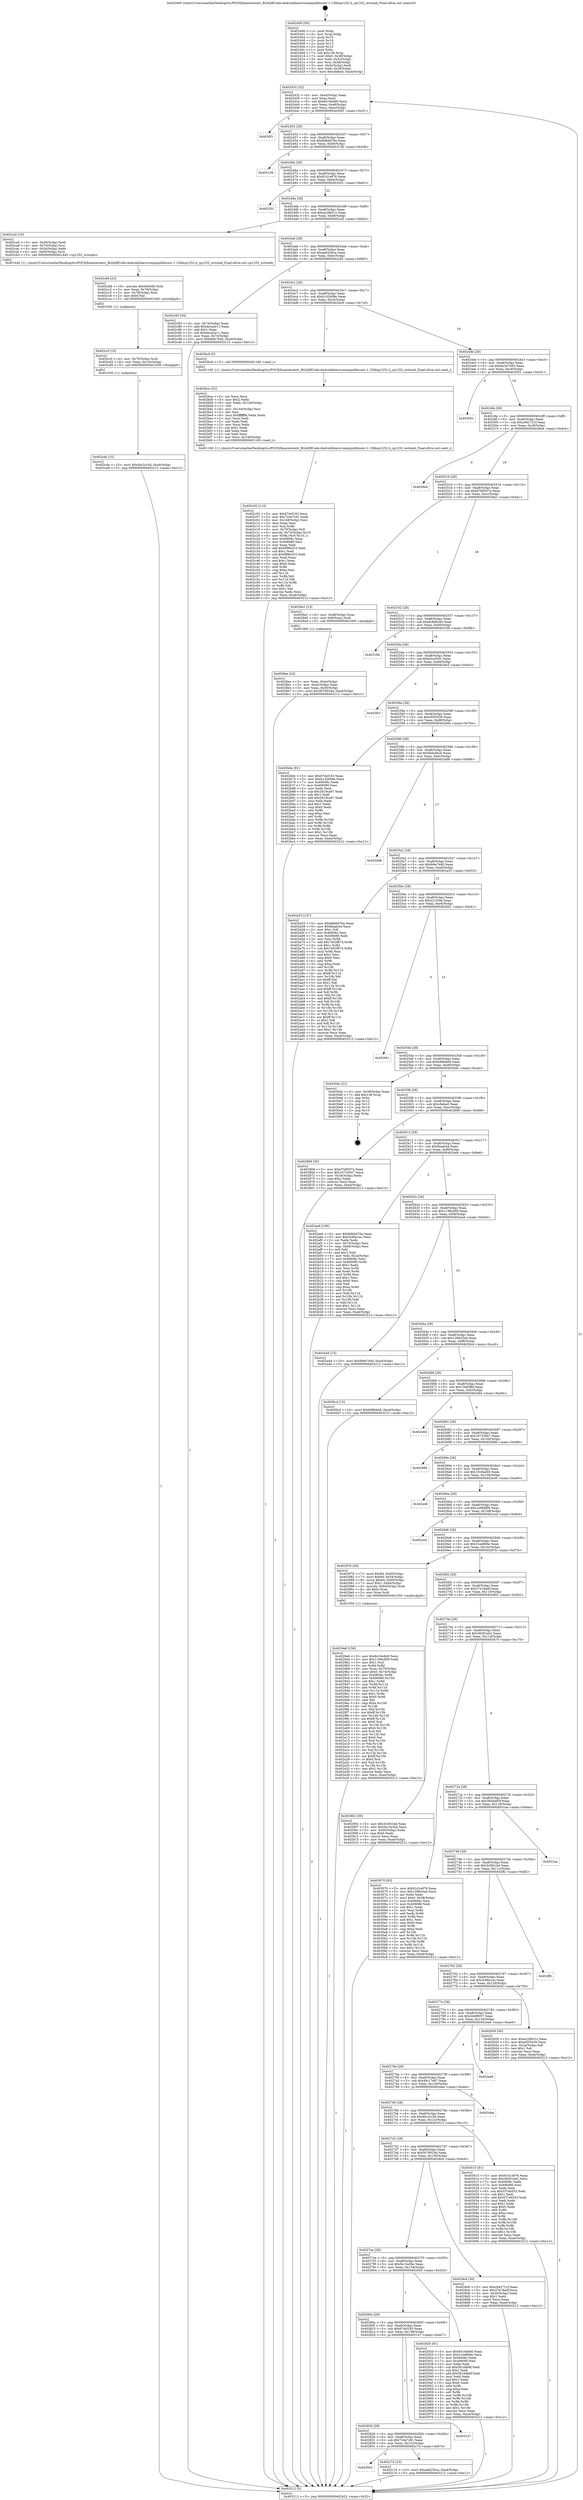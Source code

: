 digraph "0x402400" {
  label = "0x402400 (/mnt/c/Users/mathe/Desktop/tcc/POCII/binaries/extr_BGAQRCode-Androidzbarsrcmainjnilibiconv-1.15libcp1252.h_cp1252_wctomb_Final-ollvm.out::main(0))"
  labelloc = "t"
  node[shape=record]

  Entry [label="",width=0.3,height=0.3,shape=circle,fillcolor=black,style=filled]
  "0x402432" [label="{
     0x402432 [32]\l
     | [instrs]\l
     &nbsp;&nbsp;0x402432 \<+6\>: mov -0xa4(%rbp),%eax\l
     &nbsp;&nbsp;0x402438 \<+2\>: mov %eax,%ecx\l
     &nbsp;&nbsp;0x40243a \<+6\>: sub $0x8416e8d0,%ecx\l
     &nbsp;&nbsp;0x402440 \<+6\>: mov %eax,-0xa8(%rbp)\l
     &nbsp;&nbsp;0x402446 \<+6\>: mov %ecx,-0xac(%rbp)\l
     &nbsp;&nbsp;0x40244c \<+6\>: je 00000000004030f1 \<main+0xcf1\>\l
  }"]
  "0x4030f1" [label="{
     0x4030f1\l
  }", style=dashed]
  "0x402452" [label="{
     0x402452 [28]\l
     | [instrs]\l
     &nbsp;&nbsp;0x402452 \<+5\>: jmp 0000000000402457 \<main+0x57\>\l
     &nbsp;&nbsp;0x402457 \<+6\>: mov -0xa8(%rbp),%eax\l
     &nbsp;&nbsp;0x40245d \<+5\>: sub $0x8dbbd76a,%eax\l
     &nbsp;&nbsp;0x402462 \<+6\>: mov %eax,-0xb0(%rbp)\l
     &nbsp;&nbsp;0x402468 \<+6\>: je 0000000000403138 \<main+0xd38\>\l
  }"]
  Exit [label="",width=0.3,height=0.3,shape=circle,fillcolor=black,style=filled,peripheries=2]
  "0x403138" [label="{
     0x403138\l
  }", style=dashed]
  "0x40246e" [label="{
     0x40246e [28]\l
     | [instrs]\l
     &nbsp;&nbsp;0x40246e \<+5\>: jmp 0000000000402473 \<main+0x73\>\l
     &nbsp;&nbsp;0x402473 \<+6\>: mov -0xa8(%rbp),%eax\l
     &nbsp;&nbsp;0x402479 \<+5\>: sub $0x91d1e976,%eax\l
     &nbsp;&nbsp;0x40247e \<+6\>: mov %eax,-0xb4(%rbp)\l
     &nbsp;&nbsp;0x402484 \<+6\>: je 0000000000403201 \<main+0xe01\>\l
  }"]
  "0x402cde" [label="{
     0x402cde [15]\l
     | [instrs]\l
     &nbsp;&nbsp;0x402cde \<+10\>: movl $0x4bc2cc5d,-0xa4(%rbp)\l
     &nbsp;&nbsp;0x402ce8 \<+5\>: jmp 0000000000403212 \<main+0xe12\>\l
  }"]
  "0x403201" [label="{
     0x403201\l
  }", style=dashed]
  "0x40248a" [label="{
     0x40248a [28]\l
     | [instrs]\l
     &nbsp;&nbsp;0x40248a \<+5\>: jmp 000000000040248f \<main+0x8f\>\l
     &nbsp;&nbsp;0x40248f \<+6\>: mov -0xa8(%rbp),%eax\l
     &nbsp;&nbsp;0x402495 \<+5\>: sub $0xac29b51c,%eax\l
     &nbsp;&nbsp;0x40249a \<+6\>: mov %eax,-0xb8(%rbp)\l
     &nbsp;&nbsp;0x4024a0 \<+6\>: je 0000000000402ca5 \<main+0x8a5\>\l
  }"]
  "0x402ccf" [label="{
     0x402ccf [15]\l
     | [instrs]\l
     &nbsp;&nbsp;0x402ccf \<+4\>: mov -0x70(%rbp),%rdi\l
     &nbsp;&nbsp;0x402cd3 \<+6\>: mov %eax,-0x14c(%rbp)\l
     &nbsp;&nbsp;0x402cd9 \<+5\>: call 0000000000401030 \<free@plt\>\l
     | [calls]\l
     &nbsp;&nbsp;0x401030 \{1\} (unknown)\l
  }"]
  "0x402ca5" [label="{
     0x402ca5 [19]\l
     | [instrs]\l
     &nbsp;&nbsp;0x402ca5 \<+3\>: mov -0x50(%rbp),%edi\l
     &nbsp;&nbsp;0x402ca8 \<+4\>: mov -0x70(%rbp),%rsi\l
     &nbsp;&nbsp;0x402cac \<+3\>: mov -0x54(%rbp),%edx\l
     &nbsp;&nbsp;0x402caf \<+4\>: mov -0x60(%rbp),%rcx\l
     &nbsp;&nbsp;0x402cb3 \<+5\>: call 0000000000401440 \<cp1252_wctomb\>\l
     | [calls]\l
     &nbsp;&nbsp;0x401440 \{1\} (/mnt/c/Users/mathe/Desktop/tcc/POCII/binaries/extr_BGAQRCode-Androidzbarsrcmainjnilibiconv-1.15libcp1252.h_cp1252_wctomb_Final-ollvm.out::cp1252_wctomb)\l
  }"]
  "0x4024a6" [label="{
     0x4024a6 [28]\l
     | [instrs]\l
     &nbsp;&nbsp;0x4024a6 \<+5\>: jmp 00000000004024ab \<main+0xab\>\l
     &nbsp;&nbsp;0x4024ab \<+6\>: mov -0xa8(%rbp),%eax\l
     &nbsp;&nbsp;0x4024b1 \<+5\>: sub $0xae6256ca,%eax\l
     &nbsp;&nbsp;0x4024b6 \<+6\>: mov %eax,-0xbc(%rbp)\l
     &nbsp;&nbsp;0x4024bc \<+6\>: je 0000000000402c83 \<main+0x883\>\l
  }"]
  "0x402cb8" [label="{
     0x402cb8 [23]\l
     | [instrs]\l
     &nbsp;&nbsp;0x402cb8 \<+10\>: movabs $0x4040d6,%rdi\l
     &nbsp;&nbsp;0x402cc2 \<+3\>: mov %eax,-0x78(%rbp)\l
     &nbsp;&nbsp;0x402cc5 \<+3\>: mov -0x78(%rbp),%esi\l
     &nbsp;&nbsp;0x402cc8 \<+2\>: mov $0x0,%al\l
     &nbsp;&nbsp;0x402cca \<+5\>: call 0000000000401040 \<printf@plt\>\l
     | [calls]\l
     &nbsp;&nbsp;0x401040 \{1\} (unknown)\l
  }"]
  "0x402c83" [label="{
     0x402c83 [34]\l
     | [instrs]\l
     &nbsp;&nbsp;0x402c83 \<+3\>: mov -0x74(%rbp),%eax\l
     &nbsp;&nbsp;0x402c86 \<+5\>: add $0xdeca2e11,%eax\l
     &nbsp;&nbsp;0x402c8b \<+3\>: add $0x1,%eax\l
     &nbsp;&nbsp;0x402c8e \<+5\>: sub $0xdeca2e11,%eax\l
     &nbsp;&nbsp;0x402c93 \<+3\>: mov %eax,-0x74(%rbp)\l
     &nbsp;&nbsp;0x402c96 \<+10\>: movl $0xfe9e7d40,-0xa4(%rbp)\l
     &nbsp;&nbsp;0x402ca0 \<+5\>: jmp 0000000000403212 \<main+0xe12\>\l
  }"]
  "0x4024c2" [label="{
     0x4024c2 [28]\l
     | [instrs]\l
     &nbsp;&nbsp;0x4024c2 \<+5\>: jmp 00000000004024c7 \<main+0xc7\>\l
     &nbsp;&nbsp;0x4024c7 \<+6\>: mov -0xa8(%rbp),%eax\l
     &nbsp;&nbsp;0x4024cd \<+5\>: sub $0xb142b08e,%eax\l
     &nbsp;&nbsp;0x4024d2 \<+6\>: mov %eax,-0xc0(%rbp)\l
     &nbsp;&nbsp;0x4024d8 \<+6\>: je 0000000000402bc9 \<main+0x7c9\>\l
  }"]
  "0x402842" [label="{
     0x402842\l
  }", style=dashed]
  "0x402bc9" [label="{
     0x402bc9 [5]\l
     | [instrs]\l
     &nbsp;&nbsp;0x402bc9 \<+5\>: call 0000000000401160 \<next_i\>\l
     | [calls]\l
     &nbsp;&nbsp;0x401160 \{1\} (/mnt/c/Users/mathe/Desktop/tcc/POCII/binaries/extr_BGAQRCode-Androidzbarsrcmainjnilibiconv-1.15libcp1252.h_cp1252_wctomb_Final-ollvm.out::next_i)\l
  }"]
  "0x4024de" [label="{
     0x4024de [28]\l
     | [instrs]\l
     &nbsp;&nbsp;0x4024de \<+5\>: jmp 00000000004024e3 \<main+0xe3\>\l
     &nbsp;&nbsp;0x4024e3 \<+6\>: mov -0xa8(%rbp),%eax\l
     &nbsp;&nbsp;0x4024e9 \<+5\>: sub $0xbe3d7492,%eax\l
     &nbsp;&nbsp;0x4024ee \<+6\>: mov %eax,-0xc4(%rbp)\l
     &nbsp;&nbsp;0x4024f4 \<+6\>: je 0000000000403001 \<main+0xc01\>\l
  }"]
  "0x402c74" [label="{
     0x402c74 [15]\l
     | [instrs]\l
     &nbsp;&nbsp;0x402c74 \<+10\>: movl $0xae6256ca,-0xa4(%rbp)\l
     &nbsp;&nbsp;0x402c7e \<+5\>: jmp 0000000000403212 \<main+0xe12\>\l
  }"]
  "0x403001" [label="{
     0x403001\l
  }", style=dashed]
  "0x4024fa" [label="{
     0x4024fa [28]\l
     | [instrs]\l
     &nbsp;&nbsp;0x4024fa \<+5\>: jmp 00000000004024ff \<main+0xff\>\l
     &nbsp;&nbsp;0x4024ff \<+6\>: mov -0xa8(%rbp),%eax\l
     &nbsp;&nbsp;0x402505 \<+5\>: sub $0xc942721f,%eax\l
     &nbsp;&nbsp;0x40250a \<+6\>: mov %eax,-0xc8(%rbp)\l
     &nbsp;&nbsp;0x402510 \<+6\>: je 00000000004028e4 \<main+0x4e4\>\l
  }"]
  "0x402826" [label="{
     0x402826 [28]\l
     | [instrs]\l
     &nbsp;&nbsp;0x402826 \<+5\>: jmp 000000000040282b \<main+0x42b\>\l
     &nbsp;&nbsp;0x40282b \<+6\>: mov -0xa8(%rbp),%eax\l
     &nbsp;&nbsp;0x402831 \<+5\>: sub $0x72de7c61,%eax\l
     &nbsp;&nbsp;0x402836 \<+6\>: mov %eax,-0x13c(%rbp)\l
     &nbsp;&nbsp;0x40283c \<+6\>: je 0000000000402c74 \<main+0x874\>\l
  }"]
  "0x4028e4" [label="{
     0x4028e4\l
  }", style=dashed]
  "0x402516" [label="{
     0x402516 [28]\l
     | [instrs]\l
     &nbsp;&nbsp;0x402516 \<+5\>: jmp 000000000040251b \<main+0x11b\>\l
     &nbsp;&nbsp;0x40251b \<+6\>: mov -0xa8(%rbp),%eax\l
     &nbsp;&nbsp;0x402521 \<+5\>: sub $0xd7b8507a,%eax\l
     &nbsp;&nbsp;0x402526 \<+6\>: mov %eax,-0xcc(%rbp)\l
     &nbsp;&nbsp;0x40252c \<+6\>: je 00000000004028a1 \<main+0x4a1\>\l
  }"]
  "0x403147" [label="{
     0x403147\l
  }", style=dashed]
  "0x4028a1" [label="{
     0x4028a1 [13]\l
     | [instrs]\l
     &nbsp;&nbsp;0x4028a1 \<+4\>: mov -0x48(%rbp),%rax\l
     &nbsp;&nbsp;0x4028a5 \<+4\>: mov 0x8(%rax),%rdi\l
     &nbsp;&nbsp;0x4028a9 \<+5\>: call 0000000000401060 \<atoi@plt\>\l
     | [calls]\l
     &nbsp;&nbsp;0x401060 \{1\} (unknown)\l
  }"]
  "0x402532" [label="{
     0x402532 [28]\l
     | [instrs]\l
     &nbsp;&nbsp;0x402532 \<+5\>: jmp 0000000000402537 \<main+0x137\>\l
     &nbsp;&nbsp;0x402537 \<+6\>: mov -0xa8(%rbp),%eax\l
     &nbsp;&nbsp;0x40253d \<+5\>: sub $0xdc8dbc40,%eax\l
     &nbsp;&nbsp;0x402542 \<+6\>: mov %eax,-0xd0(%rbp)\l
     &nbsp;&nbsp;0x402548 \<+6\>: je 000000000040319b \<main+0xd9b\>\l
  }"]
  "0x402c02" [label="{
     0x402c02 [114]\l
     | [instrs]\l
     &nbsp;&nbsp;0x402c02 \<+5\>: mov $0x67dcf193,%ecx\l
     &nbsp;&nbsp;0x402c07 \<+5\>: mov $0x72de7c61,%edx\l
     &nbsp;&nbsp;0x402c0c \<+6\>: mov -0x148(%rbp),%esi\l
     &nbsp;&nbsp;0x402c12 \<+3\>: imul %eax,%esi\l
     &nbsp;&nbsp;0x402c15 \<+3\>: mov %sil,%r8b\l
     &nbsp;&nbsp;0x402c18 \<+4\>: mov -0x70(%rbp),%r9\l
     &nbsp;&nbsp;0x402c1c \<+4\>: movslq -0x74(%rbp),%r10\l
     &nbsp;&nbsp;0x402c20 \<+4\>: mov %r8b,(%r9,%r10,1)\l
     &nbsp;&nbsp;0x402c24 \<+7\>: mov 0x40606c,%eax\l
     &nbsp;&nbsp;0x402c2b \<+7\>: mov 0x406080,%esi\l
     &nbsp;&nbsp;0x402c32 \<+2\>: mov %eax,%edi\l
     &nbsp;&nbsp;0x402c34 \<+6\>: add $0x9f96cf10,%edi\l
     &nbsp;&nbsp;0x402c3a \<+3\>: sub $0x1,%edi\l
     &nbsp;&nbsp;0x402c3d \<+6\>: sub $0x9f96cf10,%edi\l
     &nbsp;&nbsp;0x402c43 \<+3\>: imul %edi,%eax\l
     &nbsp;&nbsp;0x402c46 \<+3\>: and $0x1,%eax\l
     &nbsp;&nbsp;0x402c49 \<+3\>: cmp $0x0,%eax\l
     &nbsp;&nbsp;0x402c4c \<+4\>: sete %r8b\l
     &nbsp;&nbsp;0x402c50 \<+3\>: cmp $0xa,%esi\l
     &nbsp;&nbsp;0x402c53 \<+4\>: setl %r11b\l
     &nbsp;&nbsp;0x402c57 \<+3\>: mov %r8b,%bl\l
     &nbsp;&nbsp;0x402c5a \<+3\>: and %r11b,%bl\l
     &nbsp;&nbsp;0x402c5d \<+3\>: xor %r11b,%r8b\l
     &nbsp;&nbsp;0x402c60 \<+3\>: or %r8b,%bl\l
     &nbsp;&nbsp;0x402c63 \<+3\>: test $0x1,%bl\l
     &nbsp;&nbsp;0x402c66 \<+3\>: cmovne %edx,%ecx\l
     &nbsp;&nbsp;0x402c69 \<+6\>: mov %ecx,-0xa4(%rbp)\l
     &nbsp;&nbsp;0x402c6f \<+5\>: jmp 0000000000403212 \<main+0xe12\>\l
  }"]
  "0x40319b" [label="{
     0x40319b\l
  }", style=dashed]
  "0x40254e" [label="{
     0x40254e [28]\l
     | [instrs]\l
     &nbsp;&nbsp;0x40254e \<+5\>: jmp 0000000000402553 \<main+0x153\>\l
     &nbsp;&nbsp;0x402553 \<+6\>: mov -0xa8(%rbp),%eax\l
     &nbsp;&nbsp;0x402559 \<+5\>: sub $0xe5cc02f1,%eax\l
     &nbsp;&nbsp;0x40255e \<+6\>: mov %eax,-0xd4(%rbp)\l
     &nbsp;&nbsp;0x402564 \<+6\>: je 0000000000402fe3 \<main+0xbe3\>\l
  }"]
  "0x402bce" [label="{
     0x402bce [52]\l
     | [instrs]\l
     &nbsp;&nbsp;0x402bce \<+2\>: xor %ecx,%ecx\l
     &nbsp;&nbsp;0x402bd0 \<+5\>: mov $0x2,%edx\l
     &nbsp;&nbsp;0x402bd5 \<+6\>: mov %edx,-0x144(%rbp)\l
     &nbsp;&nbsp;0x402bdb \<+1\>: cltd\l
     &nbsp;&nbsp;0x402bdc \<+6\>: mov -0x144(%rbp),%esi\l
     &nbsp;&nbsp;0x402be2 \<+2\>: idiv %esi\l
     &nbsp;&nbsp;0x402be4 \<+6\>: imul $0xfffffffe,%edx,%edx\l
     &nbsp;&nbsp;0x402bea \<+2\>: mov %ecx,%edi\l
     &nbsp;&nbsp;0x402bec \<+2\>: sub %edx,%edi\l
     &nbsp;&nbsp;0x402bee \<+2\>: mov %ecx,%edx\l
     &nbsp;&nbsp;0x402bf0 \<+3\>: sub $0x1,%edx\l
     &nbsp;&nbsp;0x402bf3 \<+2\>: add %edx,%edi\l
     &nbsp;&nbsp;0x402bf5 \<+2\>: sub %edi,%ecx\l
     &nbsp;&nbsp;0x402bf7 \<+6\>: mov %ecx,-0x148(%rbp)\l
     &nbsp;&nbsp;0x402bfd \<+5\>: call 0000000000401160 \<next_i\>\l
     | [calls]\l
     &nbsp;&nbsp;0x401160 \{1\} (/mnt/c/Users/mathe/Desktop/tcc/POCII/binaries/extr_BGAQRCode-Androidzbarsrcmainjnilibiconv-1.15libcp1252.h_cp1252_wctomb_Final-ollvm.out::next_i)\l
  }"]
  "0x402fe3" [label="{
     0x402fe3\l
  }", style=dashed]
  "0x40256a" [label="{
     0x40256a [28]\l
     | [instrs]\l
     &nbsp;&nbsp;0x40256a \<+5\>: jmp 000000000040256f \<main+0x16f\>\l
     &nbsp;&nbsp;0x40256f \<+6\>: mov -0xa8(%rbp),%eax\l
     &nbsp;&nbsp;0x402575 \<+5\>: sub $0xef2f3439,%eax\l
     &nbsp;&nbsp;0x40257a \<+6\>: mov %eax,-0xd8(%rbp)\l
     &nbsp;&nbsp;0x402580 \<+6\>: je 0000000000402b6e \<main+0x76e\>\l
  }"]
  "0x4029a8" [label="{
     0x4029a8 [156]\l
     | [instrs]\l
     &nbsp;&nbsp;0x4029a8 \<+5\>: mov $0x8416e8d0,%ecx\l
     &nbsp;&nbsp;0x4029ad \<+5\>: mov $0x1198cd09,%edx\l
     &nbsp;&nbsp;0x4029b2 \<+3\>: mov $0x1,%sil\l
     &nbsp;&nbsp;0x4029b5 \<+3\>: xor %r8d,%r8d\l
     &nbsp;&nbsp;0x4029b8 \<+4\>: mov %rax,-0x70(%rbp)\l
     &nbsp;&nbsp;0x4029bc \<+7\>: movl $0x0,-0x74(%rbp)\l
     &nbsp;&nbsp;0x4029c3 \<+8\>: mov 0x40606c,%r9d\l
     &nbsp;&nbsp;0x4029cb \<+8\>: mov 0x406080,%r10d\l
     &nbsp;&nbsp;0x4029d3 \<+4\>: sub $0x1,%r8d\l
     &nbsp;&nbsp;0x4029d7 \<+3\>: mov %r9d,%r11d\l
     &nbsp;&nbsp;0x4029da \<+3\>: add %r8d,%r11d\l
     &nbsp;&nbsp;0x4029dd \<+4\>: imul %r11d,%r9d\l
     &nbsp;&nbsp;0x4029e1 \<+4\>: and $0x1,%r9d\l
     &nbsp;&nbsp;0x4029e5 \<+4\>: cmp $0x0,%r9d\l
     &nbsp;&nbsp;0x4029e9 \<+3\>: sete %bl\l
     &nbsp;&nbsp;0x4029ec \<+4\>: cmp $0xa,%r10d\l
     &nbsp;&nbsp;0x4029f0 \<+4\>: setl %r14b\l
     &nbsp;&nbsp;0x4029f4 \<+3\>: mov %bl,%r15b\l
     &nbsp;&nbsp;0x4029f7 \<+4\>: xor $0xff,%r15b\l
     &nbsp;&nbsp;0x4029fb \<+3\>: mov %r14b,%r12b\l
     &nbsp;&nbsp;0x4029fe \<+4\>: xor $0xff,%r12b\l
     &nbsp;&nbsp;0x402a02 \<+4\>: xor $0x0,%sil\l
     &nbsp;&nbsp;0x402a06 \<+3\>: mov %r15b,%r13b\l
     &nbsp;&nbsp;0x402a09 \<+4\>: and $0x0,%r13b\l
     &nbsp;&nbsp;0x402a0d \<+3\>: and %sil,%bl\l
     &nbsp;&nbsp;0x402a10 \<+3\>: mov %r12b,%al\l
     &nbsp;&nbsp;0x402a13 \<+2\>: and $0x0,%al\l
     &nbsp;&nbsp;0x402a15 \<+3\>: and %sil,%r14b\l
     &nbsp;&nbsp;0x402a18 \<+3\>: or %bl,%r13b\l
     &nbsp;&nbsp;0x402a1b \<+3\>: or %r14b,%al\l
     &nbsp;&nbsp;0x402a1e \<+3\>: xor %al,%r13b\l
     &nbsp;&nbsp;0x402a21 \<+3\>: or %r12b,%r15b\l
     &nbsp;&nbsp;0x402a24 \<+4\>: xor $0xff,%r15b\l
     &nbsp;&nbsp;0x402a28 \<+4\>: or $0x0,%sil\l
     &nbsp;&nbsp;0x402a2c \<+3\>: and %sil,%r15b\l
     &nbsp;&nbsp;0x402a2f \<+3\>: or %r15b,%r13b\l
     &nbsp;&nbsp;0x402a32 \<+4\>: test $0x1,%r13b\l
     &nbsp;&nbsp;0x402a36 \<+3\>: cmovne %edx,%ecx\l
     &nbsp;&nbsp;0x402a39 \<+6\>: mov %ecx,-0xa4(%rbp)\l
     &nbsp;&nbsp;0x402a3f \<+5\>: jmp 0000000000403212 \<main+0xe12\>\l
  }"]
  "0x402b6e" [label="{
     0x402b6e [91]\l
     | [instrs]\l
     &nbsp;&nbsp;0x402b6e \<+5\>: mov $0x67dcf193,%eax\l
     &nbsp;&nbsp;0x402b73 \<+5\>: mov $0xb142b08e,%ecx\l
     &nbsp;&nbsp;0x402b78 \<+7\>: mov 0x40606c,%edx\l
     &nbsp;&nbsp;0x402b7f \<+7\>: mov 0x406080,%esi\l
     &nbsp;&nbsp;0x402b86 \<+2\>: mov %edx,%edi\l
     &nbsp;&nbsp;0x402b88 \<+6\>: sub $0x2619ca97,%edi\l
     &nbsp;&nbsp;0x402b8e \<+3\>: sub $0x1,%edi\l
     &nbsp;&nbsp;0x402b91 \<+6\>: add $0x2619ca97,%edi\l
     &nbsp;&nbsp;0x402b97 \<+3\>: imul %edi,%edx\l
     &nbsp;&nbsp;0x402b9a \<+3\>: and $0x1,%edx\l
     &nbsp;&nbsp;0x402b9d \<+3\>: cmp $0x0,%edx\l
     &nbsp;&nbsp;0x402ba0 \<+4\>: sete %r8b\l
     &nbsp;&nbsp;0x402ba4 \<+3\>: cmp $0xa,%esi\l
     &nbsp;&nbsp;0x402ba7 \<+4\>: setl %r9b\l
     &nbsp;&nbsp;0x402bab \<+3\>: mov %r8b,%r10b\l
     &nbsp;&nbsp;0x402bae \<+3\>: and %r9b,%r10b\l
     &nbsp;&nbsp;0x402bb1 \<+3\>: xor %r9b,%r8b\l
     &nbsp;&nbsp;0x402bb4 \<+3\>: or %r8b,%r10b\l
     &nbsp;&nbsp;0x402bb7 \<+4\>: test $0x1,%r10b\l
     &nbsp;&nbsp;0x402bbb \<+3\>: cmovne %ecx,%eax\l
     &nbsp;&nbsp;0x402bbe \<+6\>: mov %eax,-0xa4(%rbp)\l
     &nbsp;&nbsp;0x402bc4 \<+5\>: jmp 0000000000403212 \<main+0xe12\>\l
  }"]
  "0x402586" [label="{
     0x402586 [28]\l
     | [instrs]\l
     &nbsp;&nbsp;0x402586 \<+5\>: jmp 000000000040258b \<main+0x18b\>\l
     &nbsp;&nbsp;0x40258b \<+6\>: mov -0xa8(%rbp),%eax\l
     &nbsp;&nbsp;0x402591 \<+5\>: sub $0xfddcbbcb,%eax\l
     &nbsp;&nbsp;0x402596 \<+6\>: mov %eax,-0xdc(%rbp)\l
     &nbsp;&nbsp;0x40259c \<+6\>: je 0000000000402dd6 \<main+0x9d6\>\l
  }"]
  "0x40280a" [label="{
     0x40280a [28]\l
     | [instrs]\l
     &nbsp;&nbsp;0x40280a \<+5\>: jmp 000000000040280f \<main+0x40f\>\l
     &nbsp;&nbsp;0x40280f \<+6\>: mov -0xa8(%rbp),%eax\l
     &nbsp;&nbsp;0x402815 \<+5\>: sub $0x67dcf193,%eax\l
     &nbsp;&nbsp;0x40281a \<+6\>: mov %eax,-0x138(%rbp)\l
     &nbsp;&nbsp;0x402820 \<+6\>: je 0000000000403147 \<main+0xd47\>\l
  }"]
  "0x402dd6" [label="{
     0x402dd6\l
  }", style=dashed]
  "0x4025a2" [label="{
     0x4025a2 [28]\l
     | [instrs]\l
     &nbsp;&nbsp;0x4025a2 \<+5\>: jmp 00000000004025a7 \<main+0x1a7\>\l
     &nbsp;&nbsp;0x4025a7 \<+6\>: mov -0xa8(%rbp),%eax\l
     &nbsp;&nbsp;0x4025ad \<+5\>: sub $0xfe9e7d40,%eax\l
     &nbsp;&nbsp;0x4025b2 \<+6\>: mov %eax,-0xe0(%rbp)\l
     &nbsp;&nbsp;0x4025b8 \<+6\>: je 0000000000402a53 \<main+0x653\>\l
  }"]
  "0x402920" [label="{
     0x402920 [91]\l
     | [instrs]\l
     &nbsp;&nbsp;0x402920 \<+5\>: mov $0x8416e8d0,%eax\l
     &nbsp;&nbsp;0x402925 \<+5\>: mov $0x31ee866e,%ecx\l
     &nbsp;&nbsp;0x40292a \<+7\>: mov 0x40606c,%edx\l
     &nbsp;&nbsp;0x402931 \<+7\>: mov 0x406080,%esi\l
     &nbsp;&nbsp;0x402938 \<+2\>: mov %edx,%edi\l
     &nbsp;&nbsp;0x40293a \<+6\>: sub $0x581d4b6f,%edi\l
     &nbsp;&nbsp;0x402940 \<+3\>: sub $0x1,%edi\l
     &nbsp;&nbsp;0x402943 \<+6\>: add $0x581d4b6f,%edi\l
     &nbsp;&nbsp;0x402949 \<+3\>: imul %edi,%edx\l
     &nbsp;&nbsp;0x40294c \<+3\>: and $0x1,%edx\l
     &nbsp;&nbsp;0x40294f \<+3\>: cmp $0x0,%edx\l
     &nbsp;&nbsp;0x402952 \<+4\>: sete %r8b\l
     &nbsp;&nbsp;0x402956 \<+3\>: cmp $0xa,%esi\l
     &nbsp;&nbsp;0x402959 \<+4\>: setl %r9b\l
     &nbsp;&nbsp;0x40295d \<+3\>: mov %r8b,%r10b\l
     &nbsp;&nbsp;0x402960 \<+3\>: and %r9b,%r10b\l
     &nbsp;&nbsp;0x402963 \<+3\>: xor %r9b,%r8b\l
     &nbsp;&nbsp;0x402966 \<+3\>: or %r8b,%r10b\l
     &nbsp;&nbsp;0x402969 \<+4\>: test $0x1,%r10b\l
     &nbsp;&nbsp;0x40296d \<+3\>: cmovne %ecx,%eax\l
     &nbsp;&nbsp;0x402970 \<+6\>: mov %eax,-0xa4(%rbp)\l
     &nbsp;&nbsp;0x402976 \<+5\>: jmp 0000000000403212 \<main+0xe12\>\l
  }"]
  "0x402a53" [label="{
     0x402a53 [147]\l
     | [instrs]\l
     &nbsp;&nbsp;0x402a53 \<+5\>: mov $0x8dbbd76a,%eax\l
     &nbsp;&nbsp;0x402a58 \<+5\>: mov $0xfbaab44,%ecx\l
     &nbsp;&nbsp;0x402a5d \<+2\>: mov $0x1,%dl\l
     &nbsp;&nbsp;0x402a5f \<+7\>: mov 0x40606c,%esi\l
     &nbsp;&nbsp;0x402a66 \<+7\>: mov 0x406080,%edi\l
     &nbsp;&nbsp;0x402a6d \<+3\>: mov %esi,%r8d\l
     &nbsp;&nbsp;0x402a70 \<+7\>: add $0x7402f874,%r8d\l
     &nbsp;&nbsp;0x402a77 \<+4\>: sub $0x1,%r8d\l
     &nbsp;&nbsp;0x402a7b \<+7\>: sub $0x7402f874,%r8d\l
     &nbsp;&nbsp;0x402a82 \<+4\>: imul %r8d,%esi\l
     &nbsp;&nbsp;0x402a86 \<+3\>: and $0x1,%esi\l
     &nbsp;&nbsp;0x402a89 \<+3\>: cmp $0x0,%esi\l
     &nbsp;&nbsp;0x402a8c \<+4\>: sete %r9b\l
     &nbsp;&nbsp;0x402a90 \<+3\>: cmp $0xa,%edi\l
     &nbsp;&nbsp;0x402a93 \<+4\>: setl %r10b\l
     &nbsp;&nbsp;0x402a97 \<+3\>: mov %r9b,%r11b\l
     &nbsp;&nbsp;0x402a9a \<+4\>: xor $0xff,%r11b\l
     &nbsp;&nbsp;0x402a9e \<+3\>: mov %r10b,%bl\l
     &nbsp;&nbsp;0x402aa1 \<+3\>: xor $0xff,%bl\l
     &nbsp;&nbsp;0x402aa4 \<+3\>: xor $0x1,%dl\l
     &nbsp;&nbsp;0x402aa7 \<+3\>: mov %r11b,%r14b\l
     &nbsp;&nbsp;0x402aaa \<+4\>: and $0xff,%r14b\l
     &nbsp;&nbsp;0x402aae \<+3\>: and %dl,%r9b\l
     &nbsp;&nbsp;0x402ab1 \<+3\>: mov %bl,%r15b\l
     &nbsp;&nbsp;0x402ab4 \<+4\>: and $0xff,%r15b\l
     &nbsp;&nbsp;0x402ab8 \<+3\>: and %dl,%r10b\l
     &nbsp;&nbsp;0x402abb \<+3\>: or %r9b,%r14b\l
     &nbsp;&nbsp;0x402abe \<+3\>: or %r10b,%r15b\l
     &nbsp;&nbsp;0x402ac1 \<+3\>: xor %r15b,%r14b\l
     &nbsp;&nbsp;0x402ac4 \<+3\>: or %bl,%r11b\l
     &nbsp;&nbsp;0x402ac7 \<+4\>: xor $0xff,%r11b\l
     &nbsp;&nbsp;0x402acb \<+3\>: or $0x1,%dl\l
     &nbsp;&nbsp;0x402ace \<+3\>: and %dl,%r11b\l
     &nbsp;&nbsp;0x402ad1 \<+3\>: or %r11b,%r14b\l
     &nbsp;&nbsp;0x402ad4 \<+4\>: test $0x1,%r14b\l
     &nbsp;&nbsp;0x402ad8 \<+3\>: cmovne %ecx,%eax\l
     &nbsp;&nbsp;0x402adb \<+6\>: mov %eax,-0xa4(%rbp)\l
     &nbsp;&nbsp;0x402ae1 \<+5\>: jmp 0000000000403212 \<main+0xe12\>\l
  }"]
  "0x4025be" [label="{
     0x4025be [28]\l
     | [instrs]\l
     &nbsp;&nbsp;0x4025be \<+5\>: jmp 00000000004025c3 \<main+0x1c3\>\l
     &nbsp;&nbsp;0x4025c3 \<+6\>: mov -0xa8(%rbp),%eax\l
     &nbsp;&nbsp;0x4025c9 \<+5\>: sub $0x22193fa,%eax\l
     &nbsp;&nbsp;0x4025ce \<+6\>: mov %eax,-0xe4(%rbp)\l
     &nbsp;&nbsp;0x4025d4 \<+6\>: je 0000000000402f41 \<main+0xb41\>\l
  }"]
  "0x4027ee" [label="{
     0x4027ee [28]\l
     | [instrs]\l
     &nbsp;&nbsp;0x4027ee \<+5\>: jmp 00000000004027f3 \<main+0x3f3\>\l
     &nbsp;&nbsp;0x4027f3 \<+6\>: mov -0xa8(%rbp),%eax\l
     &nbsp;&nbsp;0x4027f9 \<+5\>: sub $0x5e15a3be,%eax\l
     &nbsp;&nbsp;0x4027fe \<+6\>: mov %eax,-0x134(%rbp)\l
     &nbsp;&nbsp;0x402804 \<+6\>: je 0000000000402920 \<main+0x520\>\l
  }"]
  "0x402f41" [label="{
     0x402f41\l
  }", style=dashed]
  "0x4025da" [label="{
     0x4025da [28]\l
     | [instrs]\l
     &nbsp;&nbsp;0x4025da \<+5\>: jmp 00000000004025df \<main+0x1df\>\l
     &nbsp;&nbsp;0x4025df \<+6\>: mov -0xa8(%rbp),%eax\l
     &nbsp;&nbsp;0x4025e5 \<+5\>: sub $0xb98bbb8,%eax\l
     &nbsp;&nbsp;0x4025ea \<+6\>: mov %eax,-0xe8(%rbp)\l
     &nbsp;&nbsp;0x4025f0 \<+6\>: je 00000000004030dc \<main+0xcdc\>\l
  }"]
  "0x4028c6" [label="{
     0x4028c6 [30]\l
     | [instrs]\l
     &nbsp;&nbsp;0x4028c6 \<+5\>: mov $0xc942721f,%eax\l
     &nbsp;&nbsp;0x4028cb \<+5\>: mov $0x37e18adf,%ecx\l
     &nbsp;&nbsp;0x4028d0 \<+3\>: mov -0x30(%rbp),%edx\l
     &nbsp;&nbsp;0x4028d3 \<+3\>: cmp $0x1,%edx\l
     &nbsp;&nbsp;0x4028d6 \<+3\>: cmovl %ecx,%eax\l
     &nbsp;&nbsp;0x4028d9 \<+6\>: mov %eax,-0xa4(%rbp)\l
     &nbsp;&nbsp;0x4028df \<+5\>: jmp 0000000000403212 \<main+0xe12\>\l
  }"]
  "0x4030dc" [label="{
     0x4030dc [21]\l
     | [instrs]\l
     &nbsp;&nbsp;0x4030dc \<+3\>: mov -0x38(%rbp),%eax\l
     &nbsp;&nbsp;0x4030df \<+7\>: add $0x138,%rsp\l
     &nbsp;&nbsp;0x4030e6 \<+1\>: pop %rbx\l
     &nbsp;&nbsp;0x4030e7 \<+2\>: pop %r12\l
     &nbsp;&nbsp;0x4030e9 \<+2\>: pop %r13\l
     &nbsp;&nbsp;0x4030eb \<+2\>: pop %r14\l
     &nbsp;&nbsp;0x4030ed \<+2\>: pop %r15\l
     &nbsp;&nbsp;0x4030ef \<+1\>: pop %rbp\l
     &nbsp;&nbsp;0x4030f0 \<+1\>: ret\l
  }"]
  "0x4025f6" [label="{
     0x4025f6 [28]\l
     | [instrs]\l
     &nbsp;&nbsp;0x4025f6 \<+5\>: jmp 00000000004025fb \<main+0x1fb\>\l
     &nbsp;&nbsp;0x4025fb \<+6\>: mov -0xa8(%rbp),%eax\l
     &nbsp;&nbsp;0x402601 \<+5\>: sub $0xcfafea0,%eax\l
     &nbsp;&nbsp;0x402606 \<+6\>: mov %eax,-0xec(%rbp)\l
     &nbsp;&nbsp;0x40260c \<+6\>: je 0000000000402868 \<main+0x468\>\l
  }"]
  "0x4027d2" [label="{
     0x4027d2 [28]\l
     | [instrs]\l
     &nbsp;&nbsp;0x4027d2 \<+5\>: jmp 00000000004027d7 \<main+0x3d7\>\l
     &nbsp;&nbsp;0x4027d7 \<+6\>: mov -0xa8(%rbp),%eax\l
     &nbsp;&nbsp;0x4027dd \<+5\>: sub $0x5b78024d,%eax\l
     &nbsp;&nbsp;0x4027e2 \<+6\>: mov %eax,-0x130(%rbp)\l
     &nbsp;&nbsp;0x4027e8 \<+6\>: je 00000000004028c6 \<main+0x4c6\>\l
  }"]
  "0x402868" [label="{
     0x402868 [30]\l
     | [instrs]\l
     &nbsp;&nbsp;0x402868 \<+5\>: mov $0xd7b8507a,%eax\l
     &nbsp;&nbsp;0x40286d \<+5\>: mov $0x16732647,%ecx\l
     &nbsp;&nbsp;0x402872 \<+3\>: mov -0x34(%rbp),%edx\l
     &nbsp;&nbsp;0x402875 \<+3\>: cmp $0x2,%edx\l
     &nbsp;&nbsp;0x402878 \<+3\>: cmovne %ecx,%eax\l
     &nbsp;&nbsp;0x40287b \<+6\>: mov %eax,-0xa4(%rbp)\l
     &nbsp;&nbsp;0x402881 \<+5\>: jmp 0000000000403212 \<main+0xe12\>\l
  }"]
  "0x402612" [label="{
     0x402612 [28]\l
     | [instrs]\l
     &nbsp;&nbsp;0x402612 \<+5\>: jmp 0000000000402617 \<main+0x217\>\l
     &nbsp;&nbsp;0x402617 \<+6\>: mov -0xa8(%rbp),%eax\l
     &nbsp;&nbsp;0x40261d \<+5\>: sub $0xfbaab44,%eax\l
     &nbsp;&nbsp;0x402622 \<+6\>: mov %eax,-0xf0(%rbp)\l
     &nbsp;&nbsp;0x402628 \<+6\>: je 0000000000402ae6 \<main+0x6e6\>\l
  }"]
  "0x403212" [label="{
     0x403212 [5]\l
     | [instrs]\l
     &nbsp;&nbsp;0x403212 \<+5\>: jmp 0000000000402432 \<main+0x32\>\l
  }"]
  "0x402400" [label="{
     0x402400 [50]\l
     | [instrs]\l
     &nbsp;&nbsp;0x402400 \<+1\>: push %rbp\l
     &nbsp;&nbsp;0x402401 \<+3\>: mov %rsp,%rbp\l
     &nbsp;&nbsp;0x402404 \<+2\>: push %r15\l
     &nbsp;&nbsp;0x402406 \<+2\>: push %r14\l
     &nbsp;&nbsp;0x402408 \<+2\>: push %r13\l
     &nbsp;&nbsp;0x40240a \<+2\>: push %r12\l
     &nbsp;&nbsp;0x40240c \<+1\>: push %rbx\l
     &nbsp;&nbsp;0x40240d \<+7\>: sub $0x138,%rsp\l
     &nbsp;&nbsp;0x402414 \<+7\>: movl $0x0,-0x38(%rbp)\l
     &nbsp;&nbsp;0x40241b \<+3\>: mov %edi,-0x3c(%rbp)\l
     &nbsp;&nbsp;0x40241e \<+4\>: mov %rsi,-0x48(%rbp)\l
     &nbsp;&nbsp;0x402422 \<+3\>: mov -0x3c(%rbp),%edi\l
     &nbsp;&nbsp;0x402425 \<+3\>: mov %edi,-0x34(%rbp)\l
     &nbsp;&nbsp;0x402428 \<+10\>: movl $0xcfafea0,-0xa4(%rbp)\l
  }"]
  "0x4028ae" [label="{
     0x4028ae [24]\l
     | [instrs]\l
     &nbsp;&nbsp;0x4028ae \<+3\>: mov %eax,-0x4c(%rbp)\l
     &nbsp;&nbsp;0x4028b1 \<+3\>: mov -0x4c(%rbp),%eax\l
     &nbsp;&nbsp;0x4028b4 \<+3\>: mov %eax,-0x30(%rbp)\l
     &nbsp;&nbsp;0x4028b7 \<+10\>: movl $0x5b78024d,-0xa4(%rbp)\l
     &nbsp;&nbsp;0x4028c1 \<+5\>: jmp 0000000000403212 \<main+0xe12\>\l
  }"]
  "0x403015" [label="{
     0x403015 [91]\l
     | [instrs]\l
     &nbsp;&nbsp;0x403015 \<+5\>: mov $0x91d1e976,%eax\l
     &nbsp;&nbsp;0x40301a \<+5\>: mov $0x38281eb2,%ecx\l
     &nbsp;&nbsp;0x40301f \<+7\>: mov 0x40606c,%edx\l
     &nbsp;&nbsp;0x403026 \<+7\>: mov 0x406080,%esi\l
     &nbsp;&nbsp;0x40302d \<+2\>: mov %edx,%edi\l
     &nbsp;&nbsp;0x40302f \<+6\>: sub $0x537eb553,%edi\l
     &nbsp;&nbsp;0x403035 \<+3\>: sub $0x1,%edi\l
     &nbsp;&nbsp;0x403038 \<+6\>: add $0x537eb553,%edi\l
     &nbsp;&nbsp;0x40303e \<+3\>: imul %edi,%edx\l
     &nbsp;&nbsp;0x403041 \<+3\>: and $0x1,%edx\l
     &nbsp;&nbsp;0x403044 \<+3\>: cmp $0x0,%edx\l
     &nbsp;&nbsp;0x403047 \<+4\>: sete %r8b\l
     &nbsp;&nbsp;0x40304b \<+3\>: cmp $0xa,%esi\l
     &nbsp;&nbsp;0x40304e \<+4\>: setl %r9b\l
     &nbsp;&nbsp;0x403052 \<+3\>: mov %r8b,%r10b\l
     &nbsp;&nbsp;0x403055 \<+3\>: and %r9b,%r10b\l
     &nbsp;&nbsp;0x403058 \<+3\>: xor %r9b,%r8b\l
     &nbsp;&nbsp;0x40305b \<+3\>: or %r8b,%r10b\l
     &nbsp;&nbsp;0x40305e \<+4\>: test $0x1,%r10b\l
     &nbsp;&nbsp;0x403062 \<+3\>: cmovne %ecx,%eax\l
     &nbsp;&nbsp;0x403065 \<+6\>: mov %eax,-0xa4(%rbp)\l
     &nbsp;&nbsp;0x40306b \<+5\>: jmp 0000000000403212 \<main+0xe12\>\l
  }"]
  "0x402ae6" [label="{
     0x402ae6 [106]\l
     | [instrs]\l
     &nbsp;&nbsp;0x402ae6 \<+5\>: mov $0x8dbbd76a,%eax\l
     &nbsp;&nbsp;0x402aeb \<+5\>: mov $0x3c66a1ac,%ecx\l
     &nbsp;&nbsp;0x402af0 \<+2\>: xor %edx,%edx\l
     &nbsp;&nbsp;0x402af2 \<+3\>: mov -0x74(%rbp),%esi\l
     &nbsp;&nbsp;0x402af5 \<+3\>: cmp -0x64(%rbp),%esi\l
     &nbsp;&nbsp;0x402af8 \<+4\>: setl %dil\l
     &nbsp;&nbsp;0x402afc \<+4\>: and $0x1,%dil\l
     &nbsp;&nbsp;0x402b00 \<+4\>: mov %dil,-0x2a(%rbp)\l
     &nbsp;&nbsp;0x402b04 \<+7\>: mov 0x40606c,%esi\l
     &nbsp;&nbsp;0x402b0b \<+8\>: mov 0x406080,%r8d\l
     &nbsp;&nbsp;0x402b13 \<+3\>: sub $0x1,%edx\l
     &nbsp;&nbsp;0x402b16 \<+3\>: mov %esi,%r9d\l
     &nbsp;&nbsp;0x402b19 \<+3\>: add %edx,%r9d\l
     &nbsp;&nbsp;0x402b1c \<+4\>: imul %r9d,%esi\l
     &nbsp;&nbsp;0x402b20 \<+3\>: and $0x1,%esi\l
     &nbsp;&nbsp;0x402b23 \<+3\>: cmp $0x0,%esi\l
     &nbsp;&nbsp;0x402b26 \<+4\>: sete %dil\l
     &nbsp;&nbsp;0x402b2a \<+4\>: cmp $0xa,%r8d\l
     &nbsp;&nbsp;0x402b2e \<+4\>: setl %r10b\l
     &nbsp;&nbsp;0x402b32 \<+3\>: mov %dil,%r11b\l
     &nbsp;&nbsp;0x402b35 \<+3\>: and %r10b,%r11b\l
     &nbsp;&nbsp;0x402b38 \<+3\>: xor %r10b,%dil\l
     &nbsp;&nbsp;0x402b3b \<+3\>: or %dil,%r11b\l
     &nbsp;&nbsp;0x402b3e \<+4\>: test $0x1,%r11b\l
     &nbsp;&nbsp;0x402b42 \<+3\>: cmovne %ecx,%eax\l
     &nbsp;&nbsp;0x402b45 \<+6\>: mov %eax,-0xa4(%rbp)\l
     &nbsp;&nbsp;0x402b4b \<+5\>: jmp 0000000000403212 \<main+0xe12\>\l
  }"]
  "0x40262e" [label="{
     0x40262e [28]\l
     | [instrs]\l
     &nbsp;&nbsp;0x40262e \<+5\>: jmp 0000000000402633 \<main+0x233\>\l
     &nbsp;&nbsp;0x402633 \<+6\>: mov -0xa8(%rbp),%eax\l
     &nbsp;&nbsp;0x402639 \<+5\>: sub $0x1198cd09,%eax\l
     &nbsp;&nbsp;0x40263e \<+6\>: mov %eax,-0xf4(%rbp)\l
     &nbsp;&nbsp;0x402644 \<+6\>: je 0000000000402a44 \<main+0x644\>\l
  }"]
  "0x4027b6" [label="{
     0x4027b6 [28]\l
     | [instrs]\l
     &nbsp;&nbsp;0x4027b6 \<+5\>: jmp 00000000004027bb \<main+0x3bb\>\l
     &nbsp;&nbsp;0x4027bb \<+6\>: mov -0xa8(%rbp),%eax\l
     &nbsp;&nbsp;0x4027c1 \<+5\>: sub $0x4bc2cc5d,%eax\l
     &nbsp;&nbsp;0x4027c6 \<+6\>: mov %eax,-0x12c(%rbp)\l
     &nbsp;&nbsp;0x4027cc \<+6\>: je 0000000000403015 \<main+0xc15\>\l
  }"]
  "0x402a44" [label="{
     0x402a44 [15]\l
     | [instrs]\l
     &nbsp;&nbsp;0x402a44 \<+10\>: movl $0xfe9e7d40,-0xa4(%rbp)\l
     &nbsp;&nbsp;0x402a4e \<+5\>: jmp 0000000000403212 \<main+0xe12\>\l
  }"]
  "0x40264a" [label="{
     0x40264a [28]\l
     | [instrs]\l
     &nbsp;&nbsp;0x40264a \<+5\>: jmp 000000000040264f \<main+0x24f\>\l
     &nbsp;&nbsp;0x40264f \<+6\>: mov -0xa8(%rbp),%eax\l
     &nbsp;&nbsp;0x402655 \<+5\>: sub $0x128643ad,%eax\l
     &nbsp;&nbsp;0x40265a \<+6\>: mov %eax,-0xf8(%rbp)\l
     &nbsp;&nbsp;0x402660 \<+6\>: je 00000000004030cd \<main+0xccd\>\l
  }"]
  "0x402ebe" [label="{
     0x402ebe\l
  }", style=dashed]
  "0x4030cd" [label="{
     0x4030cd [15]\l
     | [instrs]\l
     &nbsp;&nbsp;0x4030cd \<+10\>: movl $0xb98bbb8,-0xa4(%rbp)\l
     &nbsp;&nbsp;0x4030d7 \<+5\>: jmp 0000000000403212 \<main+0xe12\>\l
  }"]
  "0x402666" [label="{
     0x402666 [28]\l
     | [instrs]\l
     &nbsp;&nbsp;0x402666 \<+5\>: jmp 000000000040266b \<main+0x26b\>\l
     &nbsp;&nbsp;0x40266b \<+6\>: mov -0xa8(%rbp),%eax\l
     &nbsp;&nbsp;0x402671 \<+5\>: sub $0x15bfcf8d,%eax\l
     &nbsp;&nbsp;0x402676 \<+6\>: mov %eax,-0xfc(%rbp)\l
     &nbsp;&nbsp;0x40267c \<+6\>: je 0000000000402e64 \<main+0xa64\>\l
  }"]
  "0x40279a" [label="{
     0x40279a [28]\l
     | [instrs]\l
     &nbsp;&nbsp;0x40279a \<+5\>: jmp 000000000040279f \<main+0x39f\>\l
     &nbsp;&nbsp;0x40279f \<+6\>: mov -0xa8(%rbp),%eax\l
     &nbsp;&nbsp;0x4027a5 \<+5\>: sub $0x49c17e67,%eax\l
     &nbsp;&nbsp;0x4027aa \<+6\>: mov %eax,-0x128(%rbp)\l
     &nbsp;&nbsp;0x4027b0 \<+6\>: je 0000000000402ebe \<main+0xabe\>\l
  }"]
  "0x402e64" [label="{
     0x402e64\l
  }", style=dashed]
  "0x402682" [label="{
     0x402682 [28]\l
     | [instrs]\l
     &nbsp;&nbsp;0x402682 \<+5\>: jmp 0000000000402687 \<main+0x287\>\l
     &nbsp;&nbsp;0x402687 \<+6\>: mov -0xa8(%rbp),%eax\l
     &nbsp;&nbsp;0x40268d \<+5\>: sub $0x16732647,%eax\l
     &nbsp;&nbsp;0x402692 \<+6\>: mov %eax,-0x100(%rbp)\l
     &nbsp;&nbsp;0x402698 \<+6\>: je 0000000000402886 \<main+0x486\>\l
  }"]
  "0x402ee6" [label="{
     0x402ee6\l
  }", style=dashed]
  "0x402886" [label="{
     0x402886\l
  }", style=dashed]
  "0x40269e" [label="{
     0x40269e [28]\l
     | [instrs]\l
     &nbsp;&nbsp;0x40269e \<+5\>: jmp 00000000004026a3 \<main+0x2a3\>\l
     &nbsp;&nbsp;0x4026a3 \<+6\>: mov -0xa8(%rbp),%eax\l
     &nbsp;&nbsp;0x4026a9 \<+5\>: sub $0x1820ad40,%eax\l
     &nbsp;&nbsp;0x4026ae \<+6\>: mov %eax,-0x104(%rbp)\l
     &nbsp;&nbsp;0x4026b4 \<+6\>: je 0000000000402e46 \<main+0xa46\>\l
  }"]
  "0x40277e" [label="{
     0x40277e [28]\l
     | [instrs]\l
     &nbsp;&nbsp;0x40277e \<+5\>: jmp 0000000000402783 \<main+0x383\>\l
     &nbsp;&nbsp;0x402783 \<+6\>: mov -0xa8(%rbp),%eax\l
     &nbsp;&nbsp;0x402789 \<+5\>: sub $0x3dd9f057,%eax\l
     &nbsp;&nbsp;0x40278e \<+6\>: mov %eax,-0x124(%rbp)\l
     &nbsp;&nbsp;0x402794 \<+6\>: je 0000000000402ee6 \<main+0xae6\>\l
  }"]
  "0x402e46" [label="{
     0x402e46\l
  }", style=dashed]
  "0x4026ba" [label="{
     0x4026ba [28]\l
     | [instrs]\l
     &nbsp;&nbsp;0x4026ba \<+5\>: jmp 00000000004026bf \<main+0x2bf\>\l
     &nbsp;&nbsp;0x4026bf \<+6\>: mov -0xa8(%rbp),%eax\l
     &nbsp;&nbsp;0x4026c5 \<+5\>: sub $0x1a994f06,%eax\l
     &nbsp;&nbsp;0x4026ca \<+6\>: mov %eax,-0x108(%rbp)\l
     &nbsp;&nbsp;0x4026d0 \<+6\>: je 0000000000402ced \<main+0x8ed\>\l
  }"]
  "0x402b50" [label="{
     0x402b50 [30]\l
     | [instrs]\l
     &nbsp;&nbsp;0x402b50 \<+5\>: mov $0xac29b51c,%eax\l
     &nbsp;&nbsp;0x402b55 \<+5\>: mov $0xef2f3439,%ecx\l
     &nbsp;&nbsp;0x402b5a \<+3\>: mov -0x2a(%rbp),%dl\l
     &nbsp;&nbsp;0x402b5d \<+3\>: test $0x1,%dl\l
     &nbsp;&nbsp;0x402b60 \<+3\>: cmovne %ecx,%eax\l
     &nbsp;&nbsp;0x402b63 \<+6\>: mov %eax,-0xa4(%rbp)\l
     &nbsp;&nbsp;0x402b69 \<+5\>: jmp 0000000000403212 \<main+0xe12\>\l
  }"]
  "0x402ced" [label="{
     0x402ced\l
  }", style=dashed]
  "0x4026d6" [label="{
     0x4026d6 [28]\l
     | [instrs]\l
     &nbsp;&nbsp;0x4026d6 \<+5\>: jmp 00000000004026db \<main+0x2db\>\l
     &nbsp;&nbsp;0x4026db \<+6\>: mov -0xa8(%rbp),%eax\l
     &nbsp;&nbsp;0x4026e1 \<+5\>: sub $0x31ee866e,%eax\l
     &nbsp;&nbsp;0x4026e6 \<+6\>: mov %eax,-0x10c(%rbp)\l
     &nbsp;&nbsp;0x4026ec \<+6\>: je 000000000040297b \<main+0x57b\>\l
  }"]
  "0x402762" [label="{
     0x402762 [28]\l
     | [instrs]\l
     &nbsp;&nbsp;0x402762 \<+5\>: jmp 0000000000402767 \<main+0x367\>\l
     &nbsp;&nbsp;0x402767 \<+6\>: mov -0xa8(%rbp),%eax\l
     &nbsp;&nbsp;0x40276d \<+5\>: sub $0x3c66a1ac,%eax\l
     &nbsp;&nbsp;0x402772 \<+6\>: mov %eax,-0x120(%rbp)\l
     &nbsp;&nbsp;0x402778 \<+6\>: je 0000000000402b50 \<main+0x750\>\l
  }"]
  "0x40297b" [label="{
     0x40297b [45]\l
     | [instrs]\l
     &nbsp;&nbsp;0x40297b \<+7\>: movl $0x64,-0x50(%rbp)\l
     &nbsp;&nbsp;0x402982 \<+7\>: movl $0x64,-0x54(%rbp)\l
     &nbsp;&nbsp;0x402989 \<+8\>: movq $0x64,-0x60(%rbp)\l
     &nbsp;&nbsp;0x402991 \<+7\>: movl $0x1,-0x64(%rbp)\l
     &nbsp;&nbsp;0x402998 \<+4\>: movslq -0x64(%rbp),%rax\l
     &nbsp;&nbsp;0x40299c \<+4\>: shl $0x0,%rax\l
     &nbsp;&nbsp;0x4029a0 \<+3\>: mov %rax,%rdi\l
     &nbsp;&nbsp;0x4029a3 \<+5\>: call 0000000000401050 \<malloc@plt\>\l
     | [calls]\l
     &nbsp;&nbsp;0x401050 \{1\} (unknown)\l
  }"]
  "0x4026f2" [label="{
     0x4026f2 [28]\l
     | [instrs]\l
     &nbsp;&nbsp;0x4026f2 \<+5\>: jmp 00000000004026f7 \<main+0x2f7\>\l
     &nbsp;&nbsp;0x4026f7 \<+6\>: mov -0xa8(%rbp),%eax\l
     &nbsp;&nbsp;0x4026fd \<+5\>: sub $0x37e18adf,%eax\l
     &nbsp;&nbsp;0x402702 \<+6\>: mov %eax,-0x110(%rbp)\l
     &nbsp;&nbsp;0x402708 \<+6\>: je 0000000000402902 \<main+0x502\>\l
  }"]
  "0x402ff2" [label="{
     0x402ff2\l
  }", style=dashed]
  "0x402902" [label="{
     0x402902 [30]\l
     | [instrs]\l
     &nbsp;&nbsp;0x402902 \<+5\>: mov $0x3c5f41bd,%eax\l
     &nbsp;&nbsp;0x402907 \<+5\>: mov $0x5e15a3be,%ecx\l
     &nbsp;&nbsp;0x40290c \<+3\>: mov -0x30(%rbp),%edx\l
     &nbsp;&nbsp;0x40290f \<+3\>: cmp $0x0,%edx\l
     &nbsp;&nbsp;0x402912 \<+3\>: cmove %ecx,%eax\l
     &nbsp;&nbsp;0x402915 \<+6\>: mov %eax,-0xa4(%rbp)\l
     &nbsp;&nbsp;0x40291b \<+5\>: jmp 0000000000403212 \<main+0xe12\>\l
  }"]
  "0x40270e" [label="{
     0x40270e [28]\l
     | [instrs]\l
     &nbsp;&nbsp;0x40270e \<+5\>: jmp 0000000000402713 \<main+0x313\>\l
     &nbsp;&nbsp;0x402713 \<+6\>: mov -0xa8(%rbp),%eax\l
     &nbsp;&nbsp;0x402719 \<+5\>: sub $0x38281eb2,%eax\l
     &nbsp;&nbsp;0x40271e \<+6\>: mov %eax,-0x114(%rbp)\l
     &nbsp;&nbsp;0x402724 \<+6\>: je 0000000000403070 \<main+0xc70\>\l
  }"]
  "0x402746" [label="{
     0x402746 [28]\l
     | [instrs]\l
     &nbsp;&nbsp;0x402746 \<+5\>: jmp 000000000040274b \<main+0x34b\>\l
     &nbsp;&nbsp;0x40274b \<+6\>: mov -0xa8(%rbp),%eax\l
     &nbsp;&nbsp;0x402751 \<+5\>: sub $0x3c5f41bd,%eax\l
     &nbsp;&nbsp;0x402756 \<+6\>: mov %eax,-0x11c(%rbp)\l
     &nbsp;&nbsp;0x40275c \<+6\>: je 0000000000402ff2 \<main+0xbf2\>\l
  }"]
  "0x403070" [label="{
     0x403070 [93]\l
     | [instrs]\l
     &nbsp;&nbsp;0x403070 \<+5\>: mov $0x91d1e976,%eax\l
     &nbsp;&nbsp;0x403075 \<+5\>: mov $0x128643ad,%ecx\l
     &nbsp;&nbsp;0x40307a \<+2\>: xor %edx,%edx\l
     &nbsp;&nbsp;0x40307c \<+7\>: movl $0x0,-0x38(%rbp)\l
     &nbsp;&nbsp;0x403083 \<+7\>: mov 0x40606c,%esi\l
     &nbsp;&nbsp;0x40308a \<+7\>: mov 0x406080,%edi\l
     &nbsp;&nbsp;0x403091 \<+3\>: sub $0x1,%edx\l
     &nbsp;&nbsp;0x403094 \<+3\>: mov %esi,%r8d\l
     &nbsp;&nbsp;0x403097 \<+3\>: add %edx,%r8d\l
     &nbsp;&nbsp;0x40309a \<+4\>: imul %r8d,%esi\l
     &nbsp;&nbsp;0x40309e \<+3\>: and $0x1,%esi\l
     &nbsp;&nbsp;0x4030a1 \<+3\>: cmp $0x0,%esi\l
     &nbsp;&nbsp;0x4030a4 \<+4\>: sete %r9b\l
     &nbsp;&nbsp;0x4030a8 \<+3\>: cmp $0xa,%edi\l
     &nbsp;&nbsp;0x4030ab \<+4\>: setl %r10b\l
     &nbsp;&nbsp;0x4030af \<+3\>: mov %r9b,%r11b\l
     &nbsp;&nbsp;0x4030b2 \<+3\>: and %r10b,%r11b\l
     &nbsp;&nbsp;0x4030b5 \<+3\>: xor %r10b,%r9b\l
     &nbsp;&nbsp;0x4030b8 \<+3\>: or %r9b,%r11b\l
     &nbsp;&nbsp;0x4030bb \<+4\>: test $0x1,%r11b\l
     &nbsp;&nbsp;0x4030bf \<+3\>: cmovne %ecx,%eax\l
     &nbsp;&nbsp;0x4030c2 \<+6\>: mov %eax,-0xa4(%rbp)\l
     &nbsp;&nbsp;0x4030c8 \<+5\>: jmp 0000000000403212 \<main+0xe12\>\l
  }"]
  "0x40272a" [label="{
     0x40272a [28]\l
     | [instrs]\l
     &nbsp;&nbsp;0x40272a \<+5\>: jmp 000000000040272f \<main+0x32f\>\l
     &nbsp;&nbsp;0x40272f \<+6\>: mov -0xa8(%rbp),%eax\l
     &nbsp;&nbsp;0x402735 \<+5\>: sub $0x385e483f,%eax\l
     &nbsp;&nbsp;0x40273a \<+6\>: mov %eax,-0x118(%rbp)\l
     &nbsp;&nbsp;0x402740 \<+6\>: je 00000000004031aa \<main+0xdaa\>\l
  }"]
  "0x4031aa" [label="{
     0x4031aa\l
  }", style=dashed]
  Entry -> "0x402400" [label=" 1"]
  "0x402432" -> "0x4030f1" [label=" 0"]
  "0x402432" -> "0x402452" [label=" 22"]
  "0x4030dc" -> Exit [label=" 1"]
  "0x402452" -> "0x403138" [label=" 0"]
  "0x402452" -> "0x40246e" [label=" 22"]
  "0x4030cd" -> "0x403212" [label=" 1"]
  "0x40246e" -> "0x403201" [label=" 0"]
  "0x40246e" -> "0x40248a" [label=" 22"]
  "0x403070" -> "0x403212" [label=" 1"]
  "0x40248a" -> "0x402ca5" [label=" 1"]
  "0x40248a" -> "0x4024a6" [label=" 21"]
  "0x403015" -> "0x403212" [label=" 1"]
  "0x4024a6" -> "0x402c83" [label=" 1"]
  "0x4024a6" -> "0x4024c2" [label=" 20"]
  "0x402cde" -> "0x403212" [label=" 1"]
  "0x4024c2" -> "0x402bc9" [label=" 1"]
  "0x4024c2" -> "0x4024de" [label=" 19"]
  "0x402ccf" -> "0x402cde" [label=" 1"]
  "0x4024de" -> "0x403001" [label=" 0"]
  "0x4024de" -> "0x4024fa" [label=" 19"]
  "0x402cb8" -> "0x402ccf" [label=" 1"]
  "0x4024fa" -> "0x4028e4" [label=" 0"]
  "0x4024fa" -> "0x402516" [label=" 19"]
  "0x402c83" -> "0x403212" [label=" 1"]
  "0x402516" -> "0x4028a1" [label=" 1"]
  "0x402516" -> "0x402532" [label=" 18"]
  "0x402c74" -> "0x403212" [label=" 1"]
  "0x402532" -> "0x40319b" [label=" 0"]
  "0x402532" -> "0x40254e" [label=" 18"]
  "0x402826" -> "0x402c74" [label=" 1"]
  "0x40254e" -> "0x402fe3" [label=" 0"]
  "0x40254e" -> "0x40256a" [label=" 18"]
  "0x402ca5" -> "0x402cb8" [label=" 1"]
  "0x40256a" -> "0x402b6e" [label=" 1"]
  "0x40256a" -> "0x402586" [label=" 17"]
  "0x40280a" -> "0x402826" [label=" 1"]
  "0x402586" -> "0x402dd6" [label=" 0"]
  "0x402586" -> "0x4025a2" [label=" 17"]
  "0x40280a" -> "0x403147" [label=" 0"]
  "0x4025a2" -> "0x402a53" [label=" 2"]
  "0x4025a2" -> "0x4025be" [label=" 15"]
  "0x402826" -> "0x402842" [label=" 0"]
  "0x4025be" -> "0x402f41" [label=" 0"]
  "0x4025be" -> "0x4025da" [label=" 15"]
  "0x402bce" -> "0x402c02" [label=" 1"]
  "0x4025da" -> "0x4030dc" [label=" 1"]
  "0x4025da" -> "0x4025f6" [label=" 14"]
  "0x402bc9" -> "0x402bce" [label=" 1"]
  "0x4025f6" -> "0x402868" [label=" 1"]
  "0x4025f6" -> "0x402612" [label=" 13"]
  "0x402868" -> "0x403212" [label=" 1"]
  "0x402400" -> "0x402432" [label=" 1"]
  "0x403212" -> "0x402432" [label=" 21"]
  "0x4028a1" -> "0x4028ae" [label=" 1"]
  "0x4028ae" -> "0x403212" [label=" 1"]
  "0x402b50" -> "0x403212" [label=" 2"]
  "0x402612" -> "0x402ae6" [label=" 2"]
  "0x402612" -> "0x40262e" [label=" 11"]
  "0x402ae6" -> "0x403212" [label=" 2"]
  "0x40262e" -> "0x402a44" [label=" 1"]
  "0x40262e" -> "0x40264a" [label=" 10"]
  "0x402a44" -> "0x403212" [label=" 1"]
  "0x40264a" -> "0x4030cd" [label=" 1"]
  "0x40264a" -> "0x402666" [label=" 9"]
  "0x4029a8" -> "0x403212" [label=" 1"]
  "0x402666" -> "0x402e64" [label=" 0"]
  "0x402666" -> "0x402682" [label=" 9"]
  "0x402920" -> "0x403212" [label=" 1"]
  "0x402682" -> "0x402886" [label=" 0"]
  "0x402682" -> "0x40269e" [label=" 9"]
  "0x4027ee" -> "0x40280a" [label=" 1"]
  "0x40269e" -> "0x402e46" [label=" 0"]
  "0x40269e" -> "0x4026ba" [label=" 9"]
  "0x402c02" -> "0x403212" [label=" 1"]
  "0x4026ba" -> "0x402ced" [label=" 0"]
  "0x4026ba" -> "0x4026d6" [label=" 9"]
  "0x402902" -> "0x403212" [label=" 1"]
  "0x4026d6" -> "0x40297b" [label=" 1"]
  "0x4026d6" -> "0x4026f2" [label=" 8"]
  "0x4027d2" -> "0x4027ee" [label=" 2"]
  "0x4026f2" -> "0x402902" [label=" 1"]
  "0x4026f2" -> "0x40270e" [label=" 7"]
  "0x4027d2" -> "0x4028c6" [label=" 1"]
  "0x40270e" -> "0x403070" [label=" 1"]
  "0x40270e" -> "0x40272a" [label=" 6"]
  "0x4027b6" -> "0x4027d2" [label=" 3"]
  "0x40272a" -> "0x4031aa" [label=" 0"]
  "0x40272a" -> "0x402746" [label=" 6"]
  "0x402b6e" -> "0x403212" [label=" 1"]
  "0x402746" -> "0x402ff2" [label=" 0"]
  "0x402746" -> "0x402762" [label=" 6"]
  "0x4028c6" -> "0x403212" [label=" 1"]
  "0x402762" -> "0x402b50" [label=" 2"]
  "0x402762" -> "0x40277e" [label=" 4"]
  "0x4027ee" -> "0x402920" [label=" 1"]
  "0x40277e" -> "0x402ee6" [label=" 0"]
  "0x40277e" -> "0x40279a" [label=" 4"]
  "0x40297b" -> "0x4029a8" [label=" 1"]
  "0x40279a" -> "0x402ebe" [label=" 0"]
  "0x40279a" -> "0x4027b6" [label=" 4"]
  "0x402a53" -> "0x403212" [label=" 2"]
  "0x4027b6" -> "0x403015" [label=" 1"]
}
